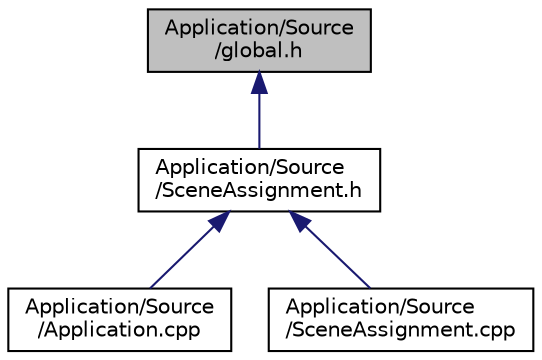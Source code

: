 digraph "Application/Source/global.h"
{
  bgcolor="transparent";
  edge [fontname="Helvetica",fontsize="10",labelfontname="Helvetica",labelfontsize="10"];
  node [fontname="Helvetica",fontsize="10",shape=record];
  Node1 [label="Application/Source\l/global.h",height=0.2,width=0.4,color="black", fillcolor="grey75", style="filled", fontcolor="black"];
  Node1 -> Node2 [dir="back",color="midnightblue",fontsize="10",style="solid",fontname="Helvetica"];
  Node2 [label="Application/Source\l/SceneAssignment.h",height=0.2,width=0.4,color="black",URL="$SceneAssignment_8h.html",tooltip="Logic and asthetics of application. "];
  Node2 -> Node3 [dir="back",color="midnightblue",fontsize="10",style="solid",fontname="Helvetica"];
  Node3 [label="Application/Source\l/Application.cpp",height=0.2,width=0.4,color="black",URL="$Application_8cpp.html",tooltip="Run Application here. "];
  Node2 -> Node4 [dir="back",color="midnightblue",fontsize="10",style="solid",fontname="Helvetica"];
  Node4 [label="Application/Source\l/SceneAssignment.cpp",height=0.2,width=0.4,color="black",URL="$SceneAssignment_8cpp.html",tooltip="All items are rendered here. "];
}
